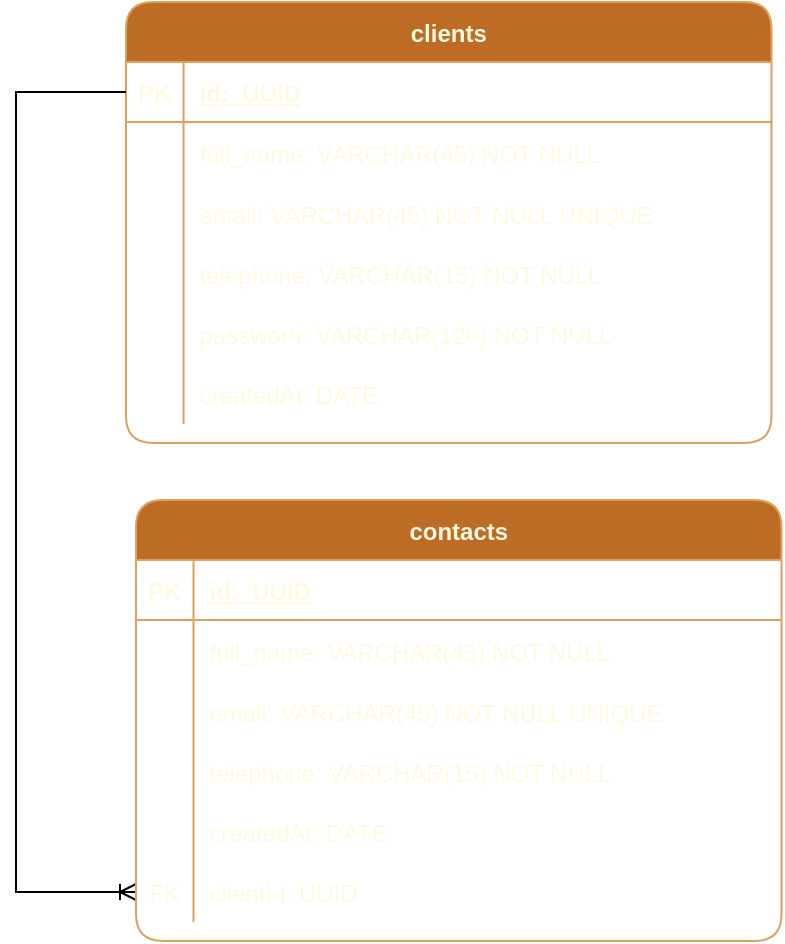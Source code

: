 <mxfile version="21.2.3" type="github">
  <diagram id="R2lEEEUBdFMjLlhIrx00" name="Page-1">
    <mxGraphModel dx="1434" dy="804" grid="0" gridSize="10" guides="1" tooltips="1" connect="1" arrows="1" fold="1" page="1" pageScale="1" pageWidth="850" pageHeight="1100" math="0" shadow="0" extFonts="Permanent Marker^https://fonts.googleapis.com/css?family=Permanent+Marker">
      <root>
        <mxCell id="0" />
        <mxCell id="1" parent="0" />
        <mxCell id="wmS9b-h6bvYxc8GF7XZs-17" value="clients" style="shape=table;startSize=30;container=1;collapsible=1;childLayout=tableLayout;fixedRows=1;rowLines=0;fontStyle=1;align=center;resizeLast=1;labelBackgroundColor=none;swimlaneFillColor=none;rounded=1;swimlaneLine=1;shadow=0;fillColor=#BC6C25;fontColor=#FEFAE0;strokeColor=#DDA15E;" parent="1" vertex="1">
          <mxGeometry x="252" y="208" width="322.75" height="220.5" as="geometry">
            <mxRectangle x="273" y="180" width="76" height="30" as="alternateBounds" />
          </mxGeometry>
        </mxCell>
        <mxCell id="wmS9b-h6bvYxc8GF7XZs-18" value="" style="shape=partialRectangle;collapsible=0;dropTarget=0;pointerEvents=0;fillColor=none;points=[[0,0.5],[1,0.5]];portConstraint=eastwest;top=0;left=0;right=0;bottom=1;labelBackgroundColor=none;strokeColor=#DDA15E;fontColor=#FEFAE0;" parent="wmS9b-h6bvYxc8GF7XZs-17" vertex="1">
          <mxGeometry y="30" width="322.75" height="30" as="geometry" />
        </mxCell>
        <mxCell id="wmS9b-h6bvYxc8GF7XZs-19" value="PK" style="shape=partialRectangle;overflow=hidden;connectable=0;fillColor=none;top=0;left=0;bottom=0;right=0;fontStyle=1;labelBackgroundColor=none;strokeColor=#DDA15E;fontColor=#FEFAE0;" parent="wmS9b-h6bvYxc8GF7XZs-18" vertex="1">
          <mxGeometry width="28.75" height="30" as="geometry">
            <mxRectangle width="28.75" height="30" as="alternateBounds" />
          </mxGeometry>
        </mxCell>
        <mxCell id="wmS9b-h6bvYxc8GF7XZs-20" value="id:  UUID" style="shape=partialRectangle;overflow=hidden;connectable=0;fillColor=none;top=0;left=0;bottom=0;right=0;align=left;spacingLeft=6;fontStyle=5;labelBackgroundColor=none;strokeColor=#DDA15E;fontColor=#FEFAE0;" parent="wmS9b-h6bvYxc8GF7XZs-18" vertex="1">
          <mxGeometry x="28.75" width="294" height="30" as="geometry">
            <mxRectangle width="294" height="30" as="alternateBounds" />
          </mxGeometry>
        </mxCell>
        <mxCell id="wmS9b-h6bvYxc8GF7XZs-21" value="" style="shape=partialRectangle;collapsible=0;dropTarget=0;pointerEvents=0;fillColor=none;points=[[0,0.5],[1,0.5]];portConstraint=eastwest;top=0;left=0;right=0;bottom=0;labelBackgroundColor=none;strokeColor=#DDA15E;fontColor=#FEFAE0;" parent="wmS9b-h6bvYxc8GF7XZs-17" vertex="1">
          <mxGeometry y="60" width="322.75" height="31" as="geometry" />
        </mxCell>
        <mxCell id="wmS9b-h6bvYxc8GF7XZs-22" value="" style="shape=partialRectangle;overflow=hidden;connectable=0;fillColor=none;top=0;left=0;bottom=0;right=0;labelBackgroundColor=none;strokeColor=#DDA15E;fontColor=#FEFAE0;" parent="wmS9b-h6bvYxc8GF7XZs-21" vertex="1">
          <mxGeometry width="28.75" height="31" as="geometry">
            <mxRectangle width="28.75" height="31" as="alternateBounds" />
          </mxGeometry>
        </mxCell>
        <mxCell id="wmS9b-h6bvYxc8GF7XZs-23" value="full_name: VARCHAR(45) NOT NULL" style="shape=partialRectangle;overflow=hidden;connectable=0;fillColor=none;top=0;left=0;bottom=0;right=0;align=left;spacingLeft=6;labelBackgroundColor=none;strokeColor=#DDA15E;fontColor=#FEFAE0;" parent="wmS9b-h6bvYxc8GF7XZs-21" vertex="1">
          <mxGeometry x="28.75" width="294" height="31" as="geometry">
            <mxRectangle width="294" height="31" as="alternateBounds" />
          </mxGeometry>
        </mxCell>
        <mxCell id="9ZgbvuDPF6wAOLVBFDu5-4" value="" style="shape=partialRectangle;collapsible=0;dropTarget=0;pointerEvents=0;fillColor=none;points=[[0,0.5],[1,0.5]];portConstraint=eastwest;top=0;left=0;right=0;bottom=0;labelBackgroundColor=none;strokeColor=#DDA15E;fontColor=#FEFAE0;" parent="wmS9b-h6bvYxc8GF7XZs-17" vertex="1">
          <mxGeometry y="91" width="322.75" height="30" as="geometry" />
        </mxCell>
        <mxCell id="9ZgbvuDPF6wAOLVBFDu5-5" value="" style="shape=partialRectangle;overflow=hidden;connectable=0;fillColor=none;top=0;left=0;bottom=0;right=0;labelBackgroundColor=none;strokeColor=#DDA15E;fontColor=#FEFAE0;" parent="9ZgbvuDPF6wAOLVBFDu5-4" vertex="1">
          <mxGeometry width="28.75" height="30" as="geometry">
            <mxRectangle width="28.75" height="30" as="alternateBounds" />
          </mxGeometry>
        </mxCell>
        <mxCell id="9ZgbvuDPF6wAOLVBFDu5-6" value="email: VARCHAR(45) NOT NULL UNIQUE" style="shape=partialRectangle;overflow=hidden;connectable=0;fillColor=none;top=0;left=0;bottom=0;right=0;align=left;spacingLeft=6;labelBackgroundColor=none;strokeColor=#DDA15E;fontColor=#FEFAE0;" parent="9ZgbvuDPF6wAOLVBFDu5-4" vertex="1">
          <mxGeometry x="28.75" width="294" height="30" as="geometry">
            <mxRectangle width="294" height="30" as="alternateBounds" />
          </mxGeometry>
        </mxCell>
        <mxCell id="wmS9b-h6bvYxc8GF7XZs-24" value="" style="shape=partialRectangle;collapsible=0;dropTarget=0;pointerEvents=0;fillColor=none;points=[[0,0.5],[1,0.5]];portConstraint=eastwest;top=0;left=0;right=0;bottom=0;labelBackgroundColor=none;strokeColor=#DDA15E;fontColor=#FEFAE0;" parent="wmS9b-h6bvYxc8GF7XZs-17" vertex="1">
          <mxGeometry y="121" width="322.75" height="30" as="geometry" />
        </mxCell>
        <mxCell id="wmS9b-h6bvYxc8GF7XZs-25" value="" style="shape=partialRectangle;overflow=hidden;connectable=0;fillColor=none;top=0;left=0;bottom=0;right=0;labelBackgroundColor=none;strokeColor=#DDA15E;fontColor=#FEFAE0;" parent="wmS9b-h6bvYxc8GF7XZs-24" vertex="1">
          <mxGeometry width="28.75" height="30" as="geometry">
            <mxRectangle width="28.75" height="30" as="alternateBounds" />
          </mxGeometry>
        </mxCell>
        <mxCell id="wmS9b-h6bvYxc8GF7XZs-26" value="telephone: VARCHAR(15) NOT NULL" style="shape=partialRectangle;overflow=hidden;connectable=0;fillColor=none;top=0;left=0;bottom=0;right=0;align=left;spacingLeft=6;labelBackgroundColor=none;strokeColor=#DDA15E;fontColor=#FEFAE0;" parent="wmS9b-h6bvYxc8GF7XZs-24" vertex="1">
          <mxGeometry x="28.75" width="294" height="30" as="geometry">
            <mxRectangle width="294" height="30" as="alternateBounds" />
          </mxGeometry>
        </mxCell>
        <mxCell id="9ZgbvuDPF6wAOLVBFDu5-7" value="" style="shape=partialRectangle;collapsible=0;dropTarget=0;pointerEvents=0;fillColor=none;points=[[0,0.5],[1,0.5]];portConstraint=eastwest;top=0;left=0;right=0;bottom=0;labelBackgroundColor=none;strokeColor=#DDA15E;fontColor=#FEFAE0;" parent="wmS9b-h6bvYxc8GF7XZs-17" vertex="1">
          <mxGeometry y="151" width="322.75" height="30" as="geometry" />
        </mxCell>
        <mxCell id="9ZgbvuDPF6wAOLVBFDu5-8" value="" style="shape=partialRectangle;overflow=hidden;connectable=0;fillColor=none;top=0;left=0;bottom=0;right=0;labelBackgroundColor=none;strokeColor=#DDA15E;fontColor=#FEFAE0;" parent="9ZgbvuDPF6wAOLVBFDu5-7" vertex="1">
          <mxGeometry width="28.75" height="30" as="geometry">
            <mxRectangle width="28.75" height="30" as="alternateBounds" />
          </mxGeometry>
        </mxCell>
        <mxCell id="9ZgbvuDPF6wAOLVBFDu5-9" value="password: VARCHAR(120) NOT NULL" style="shape=partialRectangle;overflow=hidden;connectable=0;fillColor=none;top=0;left=0;bottom=0;right=0;align=left;spacingLeft=6;labelBackgroundColor=none;strokeColor=#DDA15E;fontColor=#FEFAE0;" parent="9ZgbvuDPF6wAOLVBFDu5-7" vertex="1">
          <mxGeometry x="28.75" width="294" height="30" as="geometry">
            <mxRectangle width="294" height="30" as="alternateBounds" />
          </mxGeometry>
        </mxCell>
        <mxCell id="9ZgbvuDPF6wAOLVBFDu5-1" value="" style="shape=partialRectangle;collapsible=0;dropTarget=0;pointerEvents=0;fillColor=none;points=[[0,0.5],[1,0.5]];portConstraint=eastwest;top=0;left=0;right=0;bottom=0;labelBackgroundColor=none;strokeColor=#DDA15E;fontColor=#FEFAE0;" parent="wmS9b-h6bvYxc8GF7XZs-17" vertex="1">
          <mxGeometry y="181" width="322.75" height="30" as="geometry" />
        </mxCell>
        <mxCell id="9ZgbvuDPF6wAOLVBFDu5-2" value="" style="shape=partialRectangle;overflow=hidden;connectable=0;fillColor=none;top=0;left=0;bottom=0;right=0;labelBackgroundColor=none;strokeColor=#DDA15E;fontColor=#FEFAE0;" parent="9ZgbvuDPF6wAOLVBFDu5-1" vertex="1">
          <mxGeometry width="28.75" height="30" as="geometry">
            <mxRectangle width="28.75" height="30" as="alternateBounds" />
          </mxGeometry>
        </mxCell>
        <mxCell id="9ZgbvuDPF6wAOLVBFDu5-3" value="createdAt: DATE " style="shape=partialRectangle;overflow=hidden;connectable=0;fillColor=none;top=0;left=0;bottom=0;right=0;align=left;spacingLeft=6;labelBackgroundColor=none;strokeColor=#DDA15E;fontColor=#FEFAE0;" parent="9ZgbvuDPF6wAOLVBFDu5-1" vertex="1">
          <mxGeometry x="28.75" width="294" height="30" as="geometry">
            <mxRectangle width="294" height="30" as="alternateBounds" />
          </mxGeometry>
        </mxCell>
        <mxCell id="mEpFumHrSj_Q6xWU2nd9-26" style="edgeStyle=orthogonalEdgeStyle;rounded=0;sketch=0;orthogonalLoop=1;jettySize=auto;html=1;exitX=0;exitY=0.5;exitDx=0;exitDy=0;entryX=0;entryY=0.5;entryDx=0;entryDy=0;shadow=0;endArrow=ERoneToMany;endFill=0;" parent="1" source="wmS9b-h6bvYxc8GF7XZs-18" target="eYUmZem-x4uO6E5Ant0R-14" edge="1">
          <mxGeometry relative="1" as="geometry">
            <Array as="points">
              <mxPoint x="197" y="253" />
              <mxPoint x="197" y="653" />
            </Array>
          </mxGeometry>
        </mxCell>
        <mxCell id="eYUmZem-x4uO6E5Ant0R-1" value="contacts" style="shape=table;startSize=30;container=1;collapsible=1;childLayout=tableLayout;fixedRows=1;rowLines=0;fontStyle=1;align=center;resizeLast=1;labelBackgroundColor=none;swimlaneFillColor=none;rounded=1;swimlaneLine=1;shadow=0;fillColor=#BC6C25;fontColor=#FEFAE0;strokeColor=#DDA15E;" vertex="1" parent="1">
          <mxGeometry x="257" y="457" width="322.75" height="220.5" as="geometry">
            <mxRectangle x="273" y="180" width="76" height="30" as="alternateBounds" />
          </mxGeometry>
        </mxCell>
        <mxCell id="eYUmZem-x4uO6E5Ant0R-2" value="" style="shape=partialRectangle;collapsible=0;dropTarget=0;pointerEvents=0;fillColor=none;points=[[0,0.5],[1,0.5]];portConstraint=eastwest;top=0;left=0;right=0;bottom=1;labelBackgroundColor=none;strokeColor=#DDA15E;fontColor=#FEFAE0;" vertex="1" parent="eYUmZem-x4uO6E5Ant0R-1">
          <mxGeometry y="30" width="322.75" height="30" as="geometry" />
        </mxCell>
        <mxCell id="eYUmZem-x4uO6E5Ant0R-3" value="PK" style="shape=partialRectangle;overflow=hidden;connectable=0;fillColor=none;top=0;left=0;bottom=0;right=0;fontStyle=1;labelBackgroundColor=none;strokeColor=#DDA15E;fontColor=#FEFAE0;" vertex="1" parent="eYUmZem-x4uO6E5Ant0R-2">
          <mxGeometry width="28.75" height="30" as="geometry">
            <mxRectangle width="28.75" height="30" as="alternateBounds" />
          </mxGeometry>
        </mxCell>
        <mxCell id="eYUmZem-x4uO6E5Ant0R-4" value="id:  UUID" style="shape=partialRectangle;overflow=hidden;connectable=0;fillColor=none;top=0;left=0;bottom=0;right=0;align=left;spacingLeft=6;fontStyle=5;labelBackgroundColor=none;strokeColor=#DDA15E;fontColor=#FEFAE0;" vertex="1" parent="eYUmZem-x4uO6E5Ant0R-2">
          <mxGeometry x="28.75" width="294" height="30" as="geometry">
            <mxRectangle width="294" height="30" as="alternateBounds" />
          </mxGeometry>
        </mxCell>
        <mxCell id="eYUmZem-x4uO6E5Ant0R-5" value="" style="shape=partialRectangle;collapsible=0;dropTarget=0;pointerEvents=0;fillColor=none;points=[[0,0.5],[1,0.5]];portConstraint=eastwest;top=0;left=0;right=0;bottom=0;labelBackgroundColor=none;strokeColor=#DDA15E;fontColor=#FEFAE0;" vertex="1" parent="eYUmZem-x4uO6E5Ant0R-1">
          <mxGeometry y="60" width="322.75" height="31" as="geometry" />
        </mxCell>
        <mxCell id="eYUmZem-x4uO6E5Ant0R-6" value="" style="shape=partialRectangle;overflow=hidden;connectable=0;fillColor=none;top=0;left=0;bottom=0;right=0;labelBackgroundColor=none;strokeColor=#DDA15E;fontColor=#FEFAE0;" vertex="1" parent="eYUmZem-x4uO6E5Ant0R-5">
          <mxGeometry width="28.75" height="31" as="geometry">
            <mxRectangle width="28.75" height="31" as="alternateBounds" />
          </mxGeometry>
        </mxCell>
        <mxCell id="eYUmZem-x4uO6E5Ant0R-7" value="full_name: VARCHAR(45) NOT NULL" style="shape=partialRectangle;overflow=hidden;connectable=0;fillColor=none;top=0;left=0;bottom=0;right=0;align=left;spacingLeft=6;labelBackgroundColor=none;strokeColor=#DDA15E;fontColor=#FEFAE0;" vertex="1" parent="eYUmZem-x4uO6E5Ant0R-5">
          <mxGeometry x="28.75" width="294" height="31" as="geometry">
            <mxRectangle width="294" height="31" as="alternateBounds" />
          </mxGeometry>
        </mxCell>
        <mxCell id="eYUmZem-x4uO6E5Ant0R-8" value="" style="shape=partialRectangle;collapsible=0;dropTarget=0;pointerEvents=0;fillColor=none;points=[[0,0.5],[1,0.5]];portConstraint=eastwest;top=0;left=0;right=0;bottom=0;labelBackgroundColor=none;strokeColor=#DDA15E;fontColor=#FEFAE0;" vertex="1" parent="eYUmZem-x4uO6E5Ant0R-1">
          <mxGeometry y="91" width="322.75" height="30" as="geometry" />
        </mxCell>
        <mxCell id="eYUmZem-x4uO6E5Ant0R-9" value="" style="shape=partialRectangle;overflow=hidden;connectable=0;fillColor=none;top=0;left=0;bottom=0;right=0;labelBackgroundColor=none;strokeColor=#DDA15E;fontColor=#FEFAE0;" vertex="1" parent="eYUmZem-x4uO6E5Ant0R-8">
          <mxGeometry width="28.75" height="30" as="geometry">
            <mxRectangle width="28.75" height="30" as="alternateBounds" />
          </mxGeometry>
        </mxCell>
        <mxCell id="eYUmZem-x4uO6E5Ant0R-10" value="email: VARCHAR(45) NOT NULL UNIQUE" style="shape=partialRectangle;overflow=hidden;connectable=0;fillColor=none;top=0;left=0;bottom=0;right=0;align=left;spacingLeft=6;labelBackgroundColor=none;strokeColor=#DDA15E;fontColor=#FEFAE0;" vertex="1" parent="eYUmZem-x4uO6E5Ant0R-8">
          <mxGeometry x="28.75" width="294" height="30" as="geometry">
            <mxRectangle width="294" height="30" as="alternateBounds" />
          </mxGeometry>
        </mxCell>
        <mxCell id="eYUmZem-x4uO6E5Ant0R-11" value="" style="shape=partialRectangle;collapsible=0;dropTarget=0;pointerEvents=0;fillColor=none;points=[[0,0.5],[1,0.5]];portConstraint=eastwest;top=0;left=0;right=0;bottom=0;labelBackgroundColor=none;strokeColor=#DDA15E;fontColor=#FEFAE0;" vertex="1" parent="eYUmZem-x4uO6E5Ant0R-1">
          <mxGeometry y="121" width="322.75" height="30" as="geometry" />
        </mxCell>
        <mxCell id="eYUmZem-x4uO6E5Ant0R-12" value="" style="shape=partialRectangle;overflow=hidden;connectable=0;fillColor=none;top=0;left=0;bottom=0;right=0;labelBackgroundColor=none;strokeColor=#DDA15E;fontColor=#FEFAE0;" vertex="1" parent="eYUmZem-x4uO6E5Ant0R-11">
          <mxGeometry width="28.75" height="30" as="geometry">
            <mxRectangle width="28.75" height="30" as="alternateBounds" />
          </mxGeometry>
        </mxCell>
        <mxCell id="eYUmZem-x4uO6E5Ant0R-13" value="telephone: VARCHAR(15) NOT NULL" style="shape=partialRectangle;overflow=hidden;connectable=0;fillColor=none;top=0;left=0;bottom=0;right=0;align=left;spacingLeft=6;labelBackgroundColor=none;strokeColor=#DDA15E;fontColor=#FEFAE0;" vertex="1" parent="eYUmZem-x4uO6E5Ant0R-11">
          <mxGeometry x="28.75" width="294" height="30" as="geometry">
            <mxRectangle width="294" height="30" as="alternateBounds" />
          </mxGeometry>
        </mxCell>
        <mxCell id="eYUmZem-x4uO6E5Ant0R-17" value="" style="shape=partialRectangle;collapsible=0;dropTarget=0;pointerEvents=0;fillColor=none;points=[[0,0.5],[1,0.5]];portConstraint=eastwest;top=0;left=0;right=0;bottom=0;labelBackgroundColor=none;strokeColor=#DDA15E;fontColor=#FEFAE0;" vertex="1" parent="eYUmZem-x4uO6E5Ant0R-1">
          <mxGeometry y="151" width="322.75" height="30" as="geometry" />
        </mxCell>
        <mxCell id="eYUmZem-x4uO6E5Ant0R-18" value="" style="shape=partialRectangle;overflow=hidden;connectable=0;fillColor=none;top=0;left=0;bottom=0;right=0;labelBackgroundColor=none;strokeColor=#DDA15E;fontColor=#FEFAE0;" vertex="1" parent="eYUmZem-x4uO6E5Ant0R-17">
          <mxGeometry width="28.75" height="30" as="geometry">
            <mxRectangle width="28.75" height="30" as="alternateBounds" />
          </mxGeometry>
        </mxCell>
        <mxCell id="eYUmZem-x4uO6E5Ant0R-19" value="createdAt: DATE " style="shape=partialRectangle;overflow=hidden;connectable=0;fillColor=none;top=0;left=0;bottom=0;right=0;align=left;spacingLeft=6;labelBackgroundColor=none;strokeColor=#DDA15E;fontColor=#FEFAE0;" vertex="1" parent="eYUmZem-x4uO6E5Ant0R-17">
          <mxGeometry x="28.75" width="294" height="30" as="geometry">
            <mxRectangle width="294" height="30" as="alternateBounds" />
          </mxGeometry>
        </mxCell>
        <mxCell id="eYUmZem-x4uO6E5Ant0R-14" value="" style="shape=partialRectangle;collapsible=0;dropTarget=0;pointerEvents=0;fillColor=none;points=[[0,0.5],[1,0.5]];portConstraint=eastwest;top=0;left=0;right=0;bottom=0;labelBackgroundColor=none;strokeColor=#DDA15E;fontColor=#FEFAE0;" vertex="1" parent="eYUmZem-x4uO6E5Ant0R-1">
          <mxGeometry y="181" width="322.75" height="30" as="geometry" />
        </mxCell>
        <mxCell id="eYUmZem-x4uO6E5Ant0R-15" value="FK" style="shape=partialRectangle;overflow=hidden;connectable=0;fillColor=none;top=0;left=0;bottom=0;right=0;labelBackgroundColor=none;strokeColor=#DDA15E;fontColor=#FEFAE0;" vertex="1" parent="eYUmZem-x4uO6E5Ant0R-14">
          <mxGeometry width="28.75" height="30" as="geometry">
            <mxRectangle width="28.75" height="30" as="alternateBounds" />
          </mxGeometry>
        </mxCell>
        <mxCell id="eYUmZem-x4uO6E5Ant0R-16" value="clientId: UUID" style="shape=partialRectangle;overflow=hidden;connectable=0;fillColor=none;top=0;left=0;bottom=0;right=0;align=left;spacingLeft=6;labelBackgroundColor=none;strokeColor=#DDA15E;fontColor=#FEFAE0;" vertex="1" parent="eYUmZem-x4uO6E5Ant0R-14">
          <mxGeometry x="28.75" width="294" height="30" as="geometry">
            <mxRectangle width="294" height="30" as="alternateBounds" />
          </mxGeometry>
        </mxCell>
      </root>
    </mxGraphModel>
  </diagram>
</mxfile>
